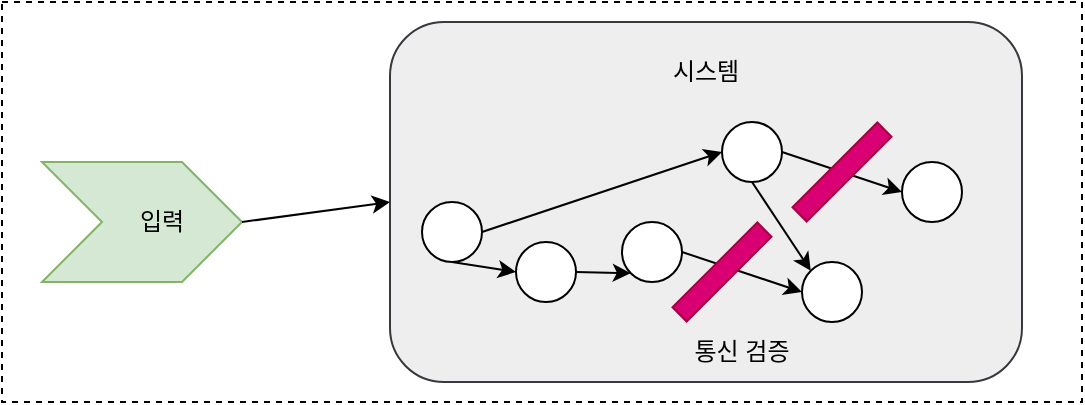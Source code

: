 <mxfile version="22.1.21" type="device">
  <diagram name="페이지-1" id="Y9NHR4fzZHpC3tPLKjj-">
    <mxGraphModel dx="2074" dy="811" grid="1" gridSize="10" guides="1" tooltips="1" connect="1" arrows="1" fold="1" page="1" pageScale="1" pageWidth="827" pageHeight="1169" math="0" shadow="0">
      <root>
        <mxCell id="0" />
        <mxCell id="1" parent="0" />
        <mxCell id="EeoOc0di6kGODQjIRbOO-18" value="" style="rounded=0;whiteSpace=wrap;html=1;fillColor=none;dashed=1;" vertex="1" parent="1">
          <mxGeometry x="100" y="180" width="540" height="200" as="geometry" />
        </mxCell>
        <mxCell id="EeoOc0di6kGODQjIRbOO-1" value="" style="html=1;shadow=0;dashed=0;align=center;verticalAlign=middle;shape=mxgraph.arrows2.arrow;dy=0;dx=30;notch=30;fillColor=#d5e8d4;strokeColor=#82b366;" vertex="1" parent="1">
          <mxGeometry x="120" y="260" width="100" height="60" as="geometry" />
        </mxCell>
        <mxCell id="EeoOc0di6kGODQjIRbOO-3" value="" style="rounded=1;whiteSpace=wrap;html=1;fillColor=#eeeeee;strokeColor=#36393d;" vertex="1" parent="1">
          <mxGeometry x="294" y="190" width="316" height="180" as="geometry" />
        </mxCell>
        <mxCell id="EeoOc0di6kGODQjIRbOO-4" value="" style="ellipse;whiteSpace=wrap;html=1;aspect=fixed;" vertex="1" parent="1">
          <mxGeometry x="310" y="280" width="30" height="30" as="geometry" />
        </mxCell>
        <mxCell id="EeoOc0di6kGODQjIRbOO-5" value="" style="ellipse;whiteSpace=wrap;html=1;aspect=fixed;" vertex="1" parent="1">
          <mxGeometry x="357" y="300" width="30" height="30" as="geometry" />
        </mxCell>
        <mxCell id="EeoOc0di6kGODQjIRbOO-6" value="" style="ellipse;whiteSpace=wrap;html=1;aspect=fixed;" vertex="1" parent="1">
          <mxGeometry x="410" y="290" width="30" height="30" as="geometry" />
        </mxCell>
        <mxCell id="EeoOc0di6kGODQjIRbOO-7" value="" style="endArrow=classic;html=1;rounded=0;exitX=1;exitY=0.5;exitDx=0;exitDy=0;exitPerimeter=0;entryX=0;entryY=0.5;entryDx=0;entryDy=0;" edge="1" parent="1" source="EeoOc0di6kGODQjIRbOO-1" target="EeoOc0di6kGODQjIRbOO-3">
          <mxGeometry width="50" height="50" relative="1" as="geometry">
            <mxPoint x="180" y="470" as="sourcePoint" />
            <mxPoint x="230" y="420" as="targetPoint" />
          </mxGeometry>
        </mxCell>
        <mxCell id="EeoOc0di6kGODQjIRbOO-9" value="" style="endArrow=classic;html=1;rounded=0;exitX=1;exitY=0.5;exitDx=0;exitDy=0;entryX=0;entryY=0.5;entryDx=0;entryDy=0;" edge="1" parent="1" source="EeoOc0di6kGODQjIRbOO-4" target="EeoOc0di6kGODQjIRbOO-20">
          <mxGeometry width="50" height="50" relative="1" as="geometry">
            <mxPoint x="340" y="500" as="sourcePoint" />
            <mxPoint x="390" y="450" as="targetPoint" />
          </mxGeometry>
        </mxCell>
        <mxCell id="EeoOc0di6kGODQjIRbOO-10" value="" style="endArrow=classic;html=1;rounded=0;exitX=0.5;exitY=1;exitDx=0;exitDy=0;entryX=0;entryY=0.5;entryDx=0;entryDy=0;" edge="1" parent="1" source="EeoOc0di6kGODQjIRbOO-4" target="EeoOc0di6kGODQjIRbOO-5">
          <mxGeometry width="50" height="50" relative="1" as="geometry">
            <mxPoint x="590" y="560" as="sourcePoint" />
            <mxPoint x="640" y="510" as="targetPoint" />
          </mxGeometry>
        </mxCell>
        <mxCell id="EeoOc0di6kGODQjIRbOO-11" value="" style="endArrow=classic;html=1;rounded=0;exitX=1;exitY=0.5;exitDx=0;exitDy=0;entryX=0;entryY=1;entryDx=0;entryDy=0;" edge="1" parent="1" source="EeoOc0di6kGODQjIRbOO-5" target="EeoOc0di6kGODQjIRbOO-6">
          <mxGeometry width="50" height="50" relative="1" as="geometry">
            <mxPoint x="335" y="320" as="sourcePoint" />
            <mxPoint x="367" y="325" as="targetPoint" />
          </mxGeometry>
        </mxCell>
        <mxCell id="EeoOc0di6kGODQjIRbOO-12" value="시스템" style="text;html=1;strokeColor=none;fillColor=none;align=center;verticalAlign=middle;whiteSpace=wrap;rounded=0;" vertex="1" parent="1">
          <mxGeometry x="422" y="200" width="60" height="30" as="geometry" />
        </mxCell>
        <mxCell id="EeoOc0di6kGODQjIRbOO-13" value="입력" style="text;html=1;strokeColor=none;fillColor=none;align=center;verticalAlign=middle;whiteSpace=wrap;rounded=0;" vertex="1" parent="1">
          <mxGeometry x="150" y="275" width="60" height="30" as="geometry" />
        </mxCell>
        <mxCell id="EeoOc0di6kGODQjIRbOO-20" value="" style="ellipse;whiteSpace=wrap;html=1;aspect=fixed;" vertex="1" parent="1">
          <mxGeometry x="460" y="240" width="30" height="30" as="geometry" />
        </mxCell>
        <mxCell id="EeoOc0di6kGODQjIRbOO-21" value="" style="ellipse;whiteSpace=wrap;html=1;aspect=fixed;" vertex="1" parent="1">
          <mxGeometry x="500" y="310" width="30" height="30" as="geometry" />
        </mxCell>
        <mxCell id="EeoOc0di6kGODQjIRbOO-22" value="" style="ellipse;whiteSpace=wrap;html=1;aspect=fixed;" vertex="1" parent="1">
          <mxGeometry x="550" y="260" width="30" height="30" as="geometry" />
        </mxCell>
        <mxCell id="EeoOc0di6kGODQjIRbOO-23" value="" style="endArrow=classic;html=1;rounded=0;exitX=0.5;exitY=1;exitDx=0;exitDy=0;entryX=0;entryY=0;entryDx=0;entryDy=0;" edge="1" parent="1" source="EeoOc0di6kGODQjIRbOO-20" target="EeoOc0di6kGODQjIRbOO-21">
          <mxGeometry width="50" height="50" relative="1" as="geometry">
            <mxPoint x="350" y="305" as="sourcePoint" />
            <mxPoint x="470" y="265" as="targetPoint" />
          </mxGeometry>
        </mxCell>
        <mxCell id="EeoOc0di6kGODQjIRbOO-24" value="" style="endArrow=classic;html=1;rounded=0;exitX=1;exitY=0.5;exitDx=0;exitDy=0;entryX=0;entryY=0.5;entryDx=0;entryDy=0;" edge="1" parent="1" source="EeoOc0di6kGODQjIRbOO-20" target="EeoOc0di6kGODQjIRbOO-22">
          <mxGeometry width="50" height="50" relative="1" as="geometry">
            <mxPoint x="485" y="280" as="sourcePoint" />
            <mxPoint x="514" y="324" as="targetPoint" />
          </mxGeometry>
        </mxCell>
        <mxCell id="EeoOc0di6kGODQjIRbOO-25" value="" style="endArrow=classic;html=1;rounded=0;exitX=1;exitY=0.5;exitDx=0;exitDy=0;entryX=0;entryY=0.5;entryDx=0;entryDy=0;" edge="1" parent="1" source="EeoOc0di6kGODQjIRbOO-6" target="EeoOc0di6kGODQjIRbOO-21">
          <mxGeometry width="50" height="50" relative="1" as="geometry">
            <mxPoint x="500" y="265" as="sourcePoint" />
            <mxPoint x="575" y="300" as="targetPoint" />
          </mxGeometry>
        </mxCell>
        <mxCell id="EeoOc0di6kGODQjIRbOO-26" value="통신 검증" style="text;html=1;strokeColor=none;fillColor=none;align=center;verticalAlign=middle;whiteSpace=wrap;rounded=0;" vertex="1" parent="1">
          <mxGeometry x="440" y="340" width="60" height="30" as="geometry" />
        </mxCell>
        <mxCell id="EeoOc0di6kGODQjIRbOO-27" value="" style="rounded=0;whiteSpace=wrap;html=1;rotation=-45;fillColor=#d80073;fontColor=#ffffff;strokeColor=#A50040;" vertex="1" parent="1">
          <mxGeometry x="490" y="260" width="60" height="10" as="geometry" />
        </mxCell>
        <mxCell id="EeoOc0di6kGODQjIRbOO-28" value="" style="rounded=0;whiteSpace=wrap;html=1;rotation=-45;fillColor=#d80073;fontColor=#ffffff;strokeColor=#A50040;" vertex="1" parent="1">
          <mxGeometry x="430" y="310" width="60" height="10" as="geometry" />
        </mxCell>
      </root>
    </mxGraphModel>
  </diagram>
</mxfile>

